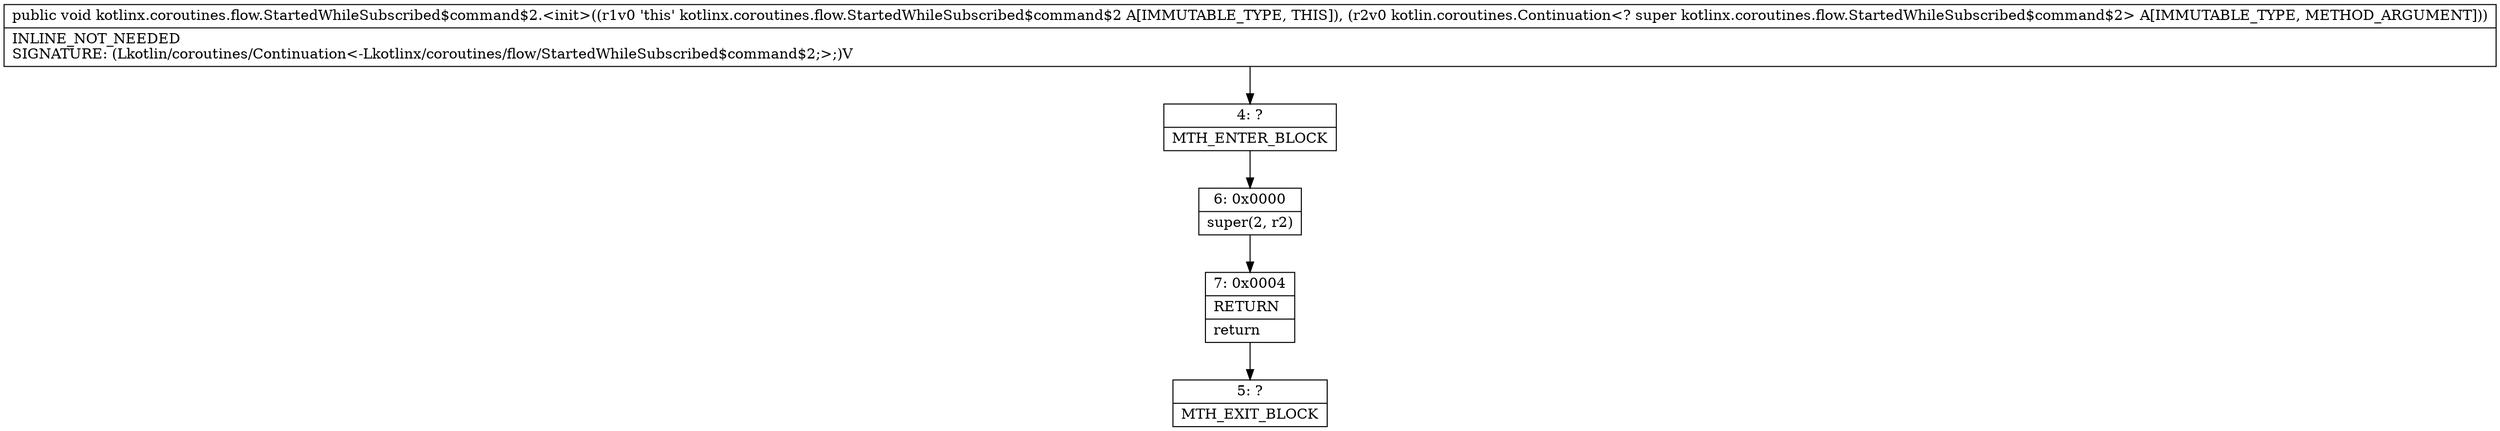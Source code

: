 digraph "CFG forkotlinx.coroutines.flow.StartedWhileSubscribed$command$2.\<init\>(Lkotlin\/coroutines\/Continuation;)V" {
Node_4 [shape=record,label="{4\:\ ?|MTH_ENTER_BLOCK\l}"];
Node_6 [shape=record,label="{6\:\ 0x0000|super(2, r2)\l}"];
Node_7 [shape=record,label="{7\:\ 0x0004|RETURN\l|return\l}"];
Node_5 [shape=record,label="{5\:\ ?|MTH_EXIT_BLOCK\l}"];
MethodNode[shape=record,label="{public void kotlinx.coroutines.flow.StartedWhileSubscribed$command$2.\<init\>((r1v0 'this' kotlinx.coroutines.flow.StartedWhileSubscribed$command$2 A[IMMUTABLE_TYPE, THIS]), (r2v0 kotlin.coroutines.Continuation\<? super kotlinx.coroutines.flow.StartedWhileSubscribed$command$2\> A[IMMUTABLE_TYPE, METHOD_ARGUMENT]))  | INLINE_NOT_NEEDED\lSIGNATURE: (Lkotlin\/coroutines\/Continuation\<\-Lkotlinx\/coroutines\/flow\/StartedWhileSubscribed$command$2;\>;)V\l}"];
MethodNode -> Node_4;Node_4 -> Node_6;
Node_6 -> Node_7;
Node_7 -> Node_5;
}

